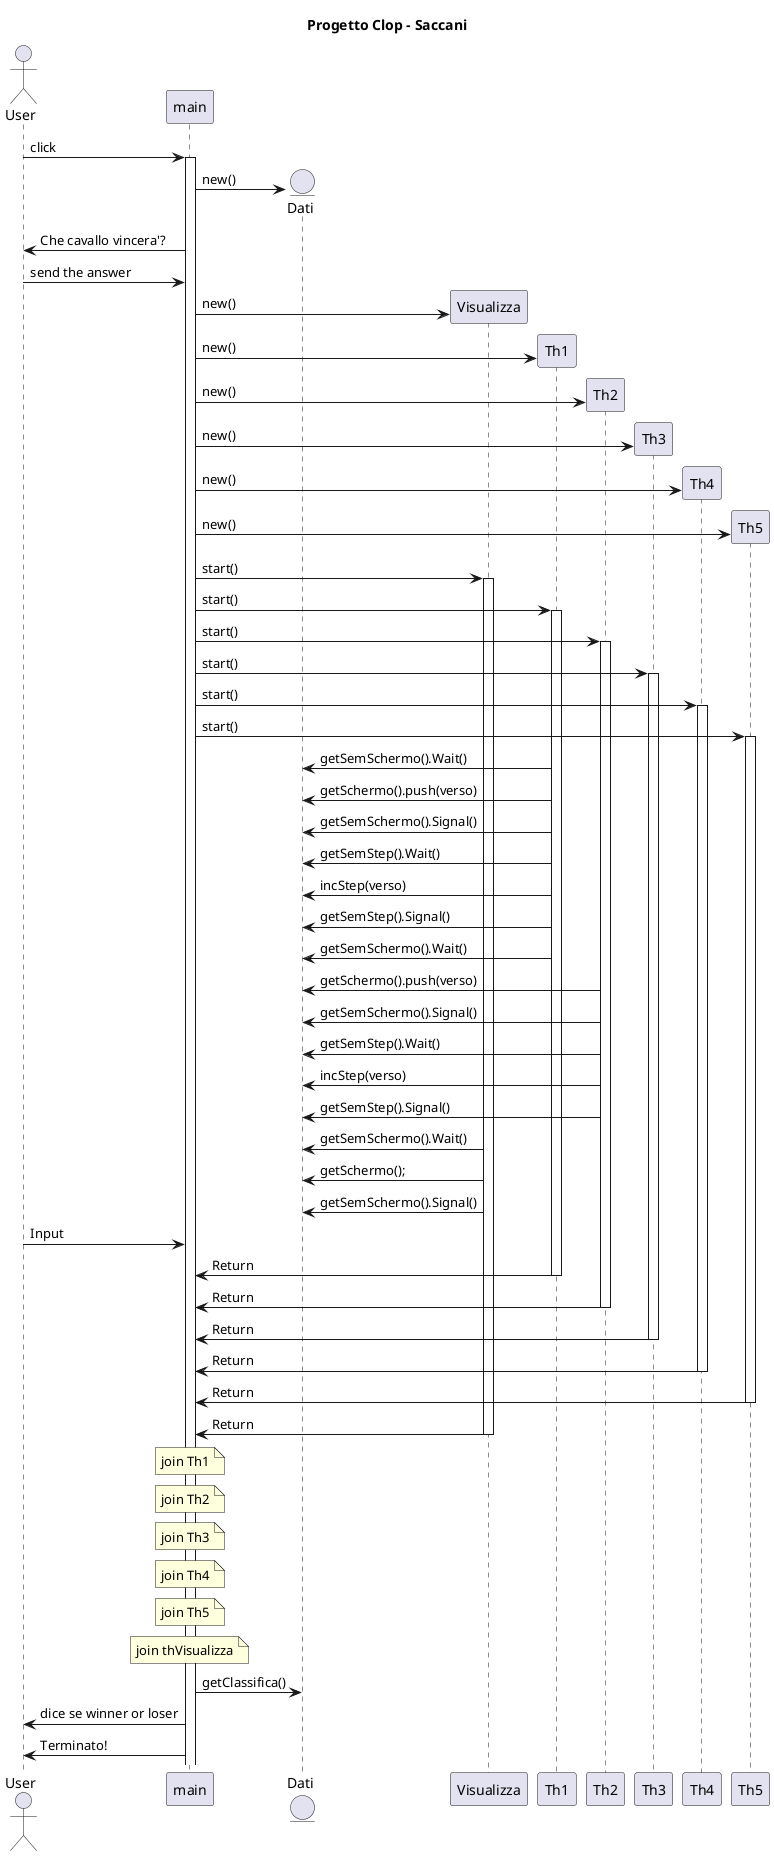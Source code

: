 @startuml
title Progetto Clop - Saccani

actor User
participant main
entity Dati

User -> main ++: click
main->Dati**:new()
main -> User : Che cavallo vincera'?
User -> main : send the answer

main ->Visualizza **: new()
main ->Th1 **: new()
main ->Th2 **: new()
main ->Th3 **: new()
main ->Th4 **: new()
main ->Th5 **: new()

main ->Visualizza ++: start()
main ->Th1 ++: start()
main ->Th2 ++: start()
main ->Th3 ++: start()
main ->Th4 ++: start()
main ->Th5 ++: start()

Th1 -> Dati : getSemSchermo().Wait()
Th1 -> Dati : getSchermo().push(verso)
Th1 -> Dati : getSemSchermo().Signal()
Th1 -> Dati : getSemStep().Wait()
Th1 -> Dati : incStep(verso)
Th1 -> Dati : getSemStep().Signal()

Th1 -> Dati : getSemSchermo().Wait()
Th2 -> Dati : getSchermo().push(verso)
Th2 -> Dati : getSemSchermo().Signal()

Th2 -> Dati : getSemStep().Wait()
Th2 -> Dati : incStep(verso)
Th2 -> Dati : getSemStep().Signal()

Visualizza -> Dati : getSemSchermo().Wait()
Visualizza -> Dati : getSchermo();
Visualizza -> Dati : getSemSchermo().Signal()



User -> main : Input


Th1 -> main --: Return
Th2 -> main --: Return
Th3 -> main --: Return
Th4 -> main --: Return
Th5 -> main --: Return
Visualizza -> main --: Return
note over main : join Th1
note over main : join Th2
note over main : join Th3
note over main : join Th4
note over main : join Th5
note over main : join thVisualizza

main->Dati:getClassifica()
main->User: dice se winner or loser
main->User: Terminato!

@enduml